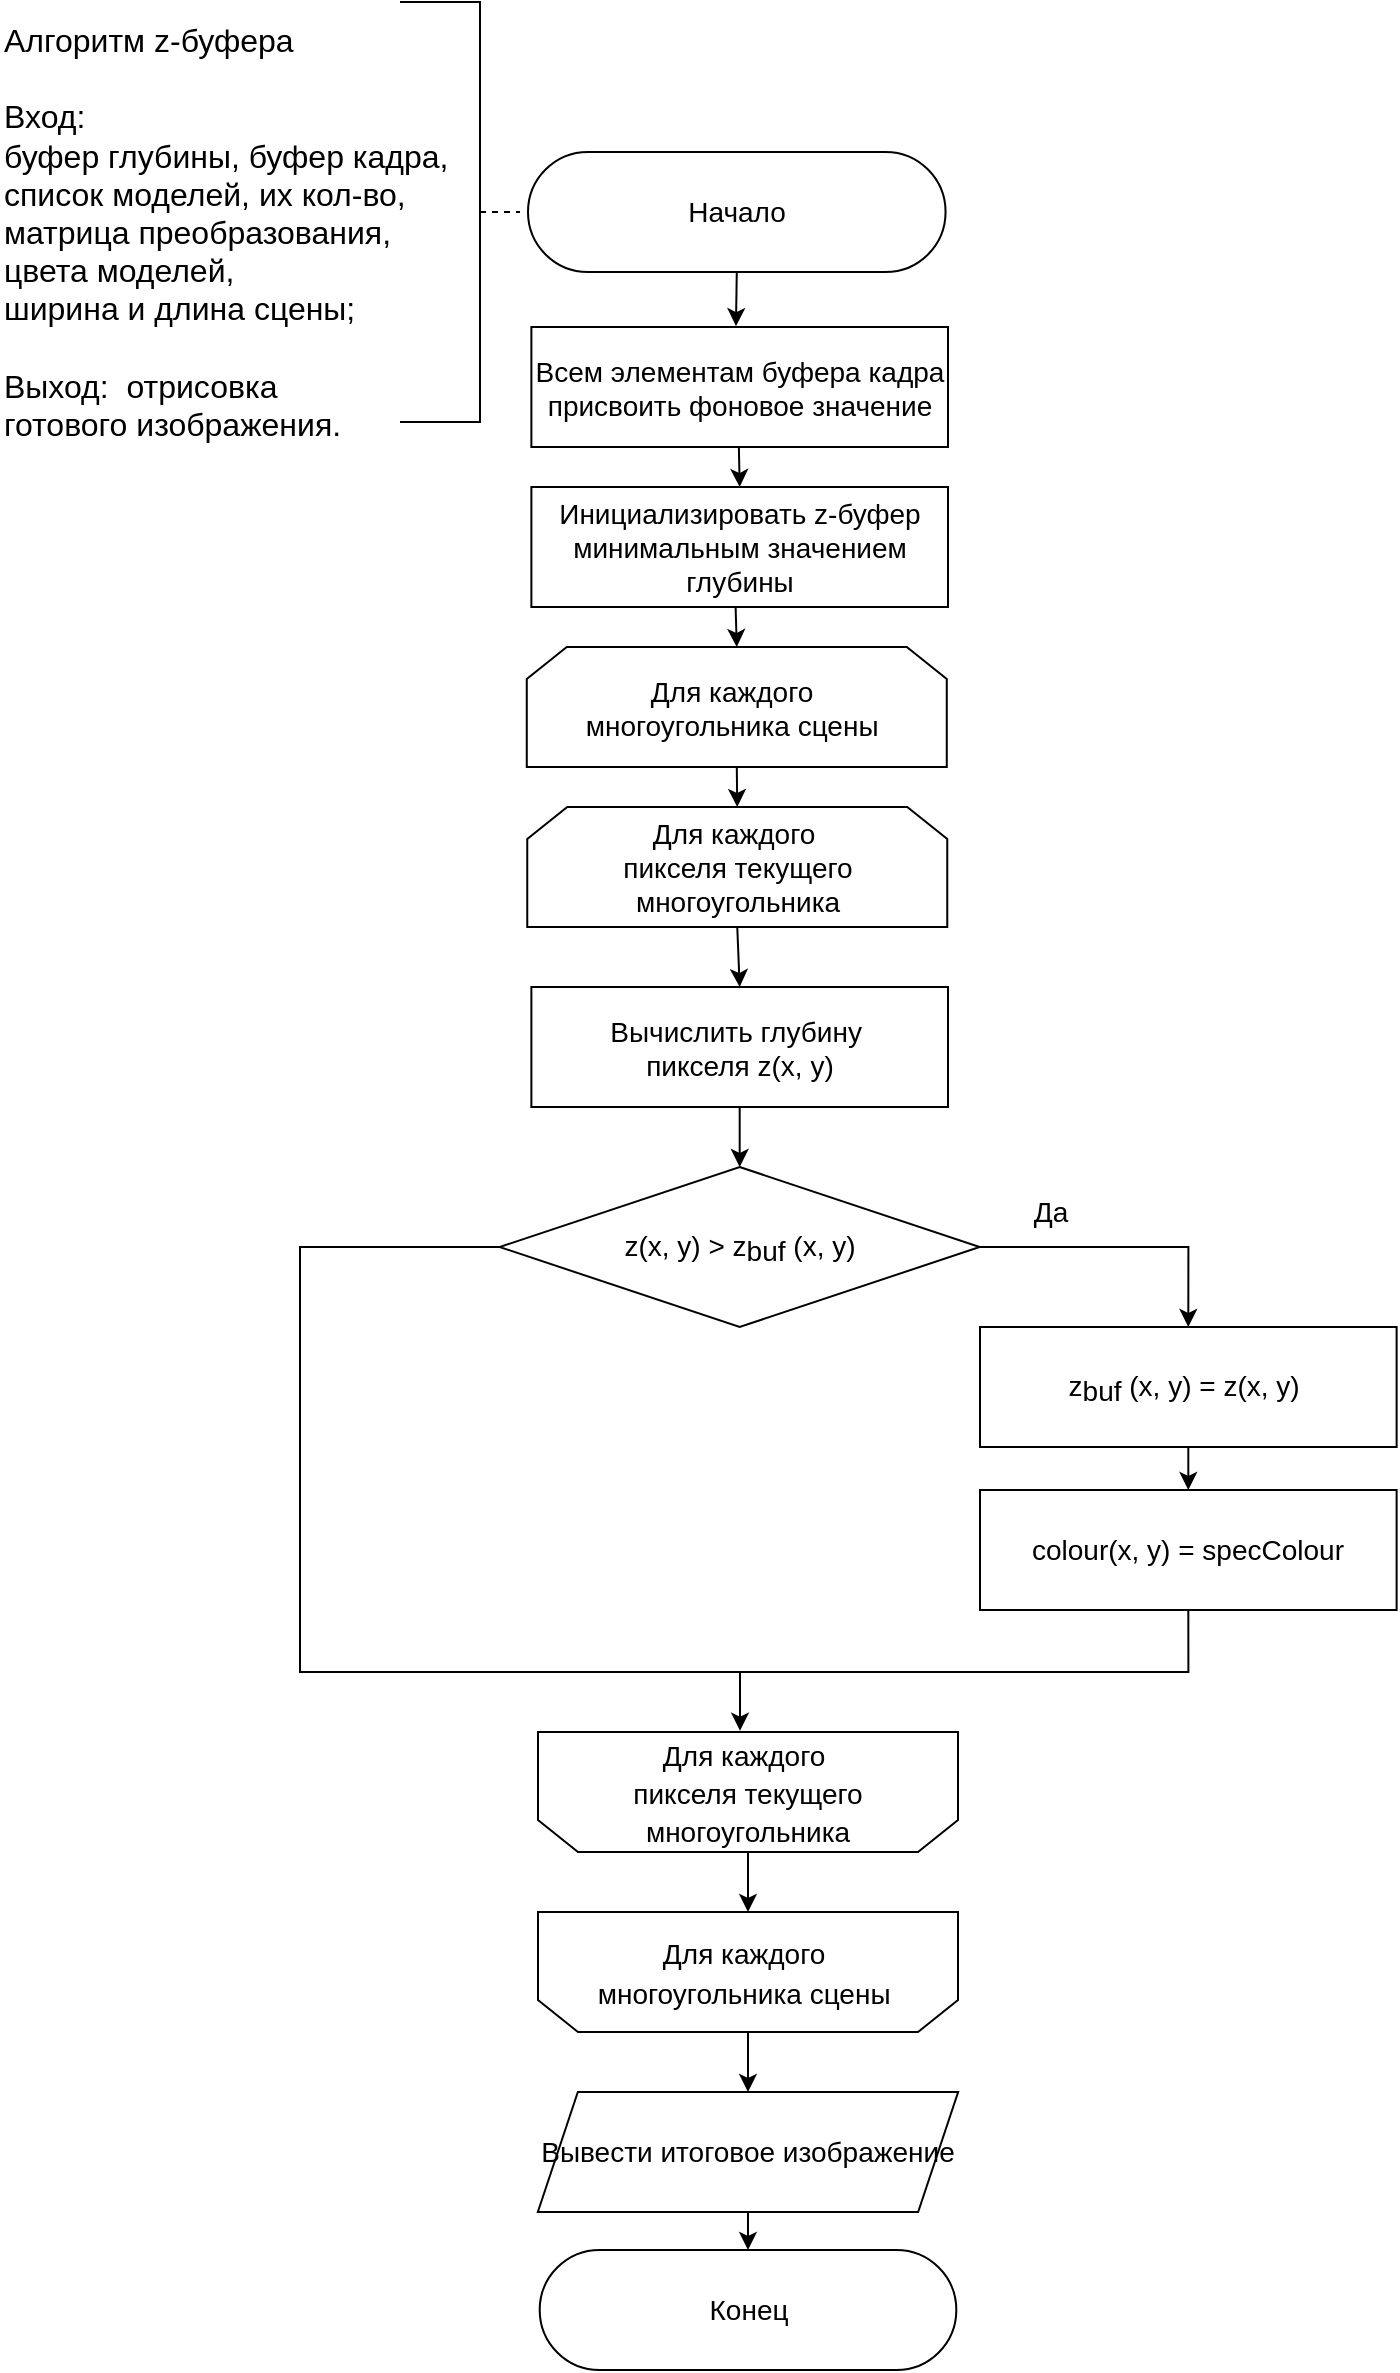 <mxfile>
    <diagram id="qzJ3ZuYmiQqz-6YlRLHa" name="Страница 1">
        <mxGraphModel dx="627" dy="2244" grid="1" gridSize="10" guides="1" tooltips="1" connect="1" arrows="1" fold="1" page="1" pageScale="1" pageWidth="827" pageHeight="1169" math="0" shadow="0">
            <root>
                <mxCell id="0"/>
                <mxCell id="1" parent="0"/>
                <mxCell id="2" style="edgeStyle=orthogonalEdgeStyle;rounded=0;orthogonalLoop=1;jettySize=auto;html=1;exitX=0.5;exitY=0.5;exitDx=0;exitDy=30;exitPerimeter=0;fontSize=16;entryX=0.491;entryY=-0.007;entryDx=0;entryDy=0;entryPerimeter=0;" parent="1" source="3" target="53" edge="1">
                    <mxGeometry relative="1" as="geometry">
                        <mxPoint x="439" y="155.5" as="targetPoint"/>
                    </mxGeometry>
                </mxCell>
                <mxCell id="3" value="&lt;font style=&quot;font-size: 14px&quot;&gt;Начало&lt;/font&gt;" style="html=1;dashed=0;whitespace=wrap;shape=mxgraph.dfd.start" parent="1" vertex="1">
                    <mxGeometry x="334" y="70" width="208.78" height="60" as="geometry"/>
                </mxCell>
                <mxCell id="60" style="edgeStyle=none;html=1;exitX=0.498;exitY=0.988;exitDx=0;exitDy=0;entryX=0.5;entryY=0;entryDx=0;entryDy=0;exitPerimeter=0;" parent="1" source="53" target="54" edge="1">
                    <mxGeometry relative="1" as="geometry"/>
                </mxCell>
                <mxCell id="53" value="&lt;font&gt;&lt;font style=&quot;font-size: 14px&quot;&gt;Всем элементам буфера кадра присвоить фоновое значение&lt;/font&gt;&lt;br&gt;&lt;/font&gt;" style="rounded=0;whiteSpace=wrap;html=1;shadow=0;glass=0;sketch=0;strokeWidth=1;gradientColor=none;" parent="1" vertex="1">
                    <mxGeometry x="335.69" y="157.5" width="208.31" height="60" as="geometry"/>
                </mxCell>
                <mxCell id="58" style="edgeStyle=none;html=1;exitX=0.49;exitY=0.976;exitDx=0;exitDy=0;entryX=0.5;entryY=0;entryDx=0;entryDy=0;exitPerimeter=0;" parent="1" source="54" target="56" edge="1">
                    <mxGeometry relative="1" as="geometry">
                        <mxPoint x="440.69" y="348.94" as="targetPoint"/>
                    </mxGeometry>
                </mxCell>
                <mxCell id="54" value="&lt;font style=&quot;font-size: 14px&quot;&gt;Инициализировать z-буфер минимальным значением &lt;br&gt;глубины&lt;/font&gt;&lt;br style=&quot;font-size: 14px&quot;&gt;&#9;" style="rounded=0;whiteSpace=wrap;html=1;shadow=0;glass=0;sketch=0;strokeWidth=1;gradientColor=none;" parent="1" vertex="1">
                    <mxGeometry x="335.69" y="237.5" width="208.31" height="60" as="geometry"/>
                </mxCell>
                <mxCell id="65" style="edgeStyle=none;html=1;exitX=0.5;exitY=1;exitDx=0;exitDy=0;entryX=0.5;entryY=0;entryDx=0;entryDy=0;fontFamily=Helvetica;fontSize=14;" parent="1" source="56" target="63" edge="1">
                    <mxGeometry relative="1" as="geometry"/>
                </mxCell>
                <mxCell id="56" value="&lt;font style=&quot;font-size: 14px&quot;&gt;&lt;font style=&quot;font-size: 14px&quot;&gt;Для каждого&amp;nbsp;&lt;br&gt;многоугольника сцены&amp;nbsp;&lt;br&gt;&lt;/font&gt;&lt;/font&gt;" style="shape=loopLimit;whiteSpace=wrap;html=1;strokeWidth=1;direction=east;" parent="1" vertex="1">
                    <mxGeometry x="333.39" y="317.5" width="210" height="60" as="geometry"/>
                </mxCell>
                <mxCell id="78" style="edgeStyle=orthogonalEdgeStyle;rounded=0;html=1;exitX=0.5;exitY=0;exitDx=0;exitDy=0;entryX=0.5;entryY=1;entryDx=0;entryDy=0;fontFamily=Helvetica;fontSize=14;" parent="1" source="57" target="67" edge="1">
                    <mxGeometry relative="1" as="geometry"/>
                </mxCell>
                <mxCell id="57" value="&lt;font style=&quot;font-size: 16px&quot;&gt;&lt;span style=&quot;font-size: 14px&quot;&gt;Для каждого&amp;nbsp;&lt;/span&gt;&lt;br style=&quot;font-size: 14px&quot;&gt;&lt;span style=&quot;font-size: 14px&quot;&gt;пикселя текущего многоугольника&lt;/span&gt;&lt;br&gt;&lt;/font&gt;" style="shape=loopLimit;whiteSpace=wrap;html=1;strokeWidth=1;direction=west;" parent="1" vertex="1">
                    <mxGeometry x="339.0" y="860" width="210" height="60" as="geometry"/>
                </mxCell>
                <mxCell id="66" style="edgeStyle=none;html=1;exitX=0.5;exitY=1;exitDx=0;exitDy=0;entryX=0.5;entryY=0;entryDx=0;entryDy=0;fontFamily=Helvetica;fontSize=14;" parent="1" source="63" target="64" edge="1">
                    <mxGeometry relative="1" as="geometry"/>
                </mxCell>
                <mxCell id="63" value="&lt;font style=&quot;font-size: 14px&quot;&gt;&lt;font style=&quot;font-size: 14px&quot;&gt;Для каждого&amp;nbsp;&lt;br&gt;пикселя текущего многоугольника&lt;br&gt;&lt;/font&gt;&lt;/font&gt;" style="shape=loopLimit;whiteSpace=wrap;html=1;strokeWidth=1;direction=east;" parent="1" vertex="1">
                    <mxGeometry x="333.63" y="397.5" width="210" height="60" as="geometry"/>
                </mxCell>
                <mxCell id="73" style="edgeStyle=none;html=1;exitX=0.5;exitY=1;exitDx=0;exitDy=0;entryX=0.5;entryY=0;entryDx=0;entryDy=0;entryPerimeter=0;fontFamily=Helvetica;fontSize=14;" parent="1" source="64" target="68" edge="1">
                    <mxGeometry relative="1" as="geometry"/>
                </mxCell>
                <mxCell id="64" value="&lt;span style=&quot;font-size: 14px&quot;&gt;Вы&lt;/span&gt;&lt;span style=&quot;font-size: 14px&quot;&gt;числить глубину&lt;/span&gt;&lt;span style=&quot;font-size: 14px&quot;&gt;&amp;nbsp;&lt;br&gt;пикселя&amp;nbsp;&lt;/span&gt;&lt;span style=&quot;font-size: 14px&quot;&gt;z&lt;/span&gt;&lt;span style=&quot;font-size: 14px&quot;&gt;(&lt;/span&gt;&lt;span style=&quot;font-size: 14px&quot;&gt;x, y&lt;/span&gt;&lt;span style=&quot;font-size: 14px&quot;&gt;)&lt;br&gt;&lt;/span&gt;" style="rounded=0;whiteSpace=wrap;html=1;shadow=0;glass=0;sketch=0;strokeWidth=1;gradientColor=none;" parent="1" vertex="1">
                    <mxGeometry x="335.69" y="487.5" width="208.31" height="60" as="geometry"/>
                </mxCell>
                <mxCell id="79" style="edgeStyle=orthogonalEdgeStyle;rounded=0;html=1;exitX=0.5;exitY=0;exitDx=0;exitDy=0;entryX=0.5;entryY=0;entryDx=0;entryDy=0;fontFamily=Helvetica;fontSize=14;" parent="1" source="67" target="87" edge="1">
                    <mxGeometry relative="1" as="geometry">
                        <mxPoint x="443.155" y="1040" as="targetPoint"/>
                    </mxGeometry>
                </mxCell>
                <mxCell id="67" value="&lt;font style=&quot;font-size: 16px&quot;&gt;&lt;span style=&quot;font-size: 14px&quot;&gt;Для каждого&amp;nbsp;&lt;/span&gt;&lt;br style=&quot;font-size: 14px&quot;&gt;&lt;span style=&quot;font-size: 14px&quot;&gt;многоугольника сцены&amp;nbsp;&lt;/span&gt;&lt;br&gt;&lt;/font&gt;" style="shape=loopLimit;whiteSpace=wrap;html=1;strokeWidth=1;direction=west;" parent="1" vertex="1">
                    <mxGeometry x="339.0" y="950" width="210" height="60" as="geometry"/>
                </mxCell>
                <mxCell id="75" style="edgeStyle=orthogonalEdgeStyle;html=1;exitX=1;exitY=0.5;exitDx=0;exitDy=0;exitPerimeter=0;entryX=0.5;entryY=0;entryDx=0;entryDy=0;fontFamily=Helvetica;fontSize=14;rounded=0;" parent="1" source="68" target="69" edge="1">
                    <mxGeometry relative="1" as="geometry"/>
                </mxCell>
                <mxCell id="81" style="edgeStyle=orthogonalEdgeStyle;rounded=0;html=1;exitX=0;exitY=0.5;exitDx=0;exitDy=0;exitPerimeter=0;fontFamily=Helvetica;fontSize=14;endArrow=none;endFill=0;" parent="1" source="68" edge="1">
                    <mxGeometry relative="1" as="geometry">
                        <mxPoint x="440" y="830" as="targetPoint"/>
                        <Array as="points">
                            <mxPoint x="220" y="618"/>
                            <mxPoint x="220" y="830"/>
                        </Array>
                    </mxGeometry>
                </mxCell>
                <mxCell id="68" value="&lt;font style=&quot;font-size: 14px&quot;&gt;z(x, y) &amp;gt; z&lt;span style=&quot;vertical-align: -2pt&quot;&gt;buf &lt;/span&gt;(x, y)&lt;/font&gt;" style="strokeWidth=1;html=1;shape=mxgraph.flowchart.decision;whiteSpace=wrap;rounded=1;shadow=0;glass=0;sketch=0;gradientColor=none;" parent="1" vertex="1">
                    <mxGeometry x="319.85" y="577.5" width="240" height="80" as="geometry"/>
                </mxCell>
                <mxCell id="76" style="edgeStyle=orthogonalEdgeStyle;rounded=0;html=1;exitX=0.5;exitY=1;exitDx=0;exitDy=0;entryX=0.5;entryY=0;entryDx=0;entryDy=0;fontFamily=Helvetica;fontSize=14;" parent="1" source="69" target="70" edge="1">
                    <mxGeometry relative="1" as="geometry"/>
                </mxCell>
                <mxCell id="69" value="&lt;font style=&quot;font-size: 14px&quot;&gt;z&lt;span style=&quot;vertical-align: -2pt&quot;&gt;buf &lt;/span&gt;(x, y) = z(x, y)&amp;nbsp;&lt;/font&gt;" style="rounded=0;whiteSpace=wrap;html=1;shadow=0;glass=0;sketch=0;strokeWidth=1;gradientColor=none;" parent="1" vertex="1">
                    <mxGeometry x="560" y="657.5" width="208.31" height="60" as="geometry"/>
                </mxCell>
                <mxCell id="77" style="edgeStyle=orthogonalEdgeStyle;rounded=0;html=1;exitX=0.5;exitY=1;exitDx=0;exitDy=0;fontFamily=Helvetica;fontSize=14;entryX=0.519;entryY=1.011;entryDx=0;entryDy=0;entryPerimeter=0;" parent="1" source="70" target="57" edge="1">
                    <mxGeometry relative="1" as="geometry">
                        <mxPoint x="441" y="860" as="targetPoint"/>
                        <Array as="points">
                            <mxPoint x="664" y="830"/>
                            <mxPoint x="440" y="830"/>
                        </Array>
                    </mxGeometry>
                </mxCell>
                <mxCell id="70" value="&lt;font style=&quot;font-size: 14px&quot;&gt;colour(x, y) = specColour&lt;/font&gt;" style="rounded=0;whiteSpace=wrap;html=1;shadow=0;glass=0;sketch=0;strokeWidth=1;gradientColor=none;" parent="1" vertex="1">
                    <mxGeometry x="560" y="739" width="208.31" height="60" as="geometry"/>
                </mxCell>
                <mxCell id="80" style="edgeStyle=orthogonalEdgeStyle;rounded=0;html=1;exitX=0.5;exitY=1;exitDx=0;exitDy=0;entryX=0.5;entryY=0.5;entryDx=0;entryDy=-30.0;entryPerimeter=0;fontFamily=Helvetica;fontSize=14;" parent="1" source="87" target="72" edge="1">
                    <mxGeometry relative="1" as="geometry">
                        <mxPoint x="443.155" y="1100" as="sourcePoint"/>
                    </mxGeometry>
                </mxCell>
                <mxCell id="72" value="&lt;font style=&quot;font-size: 14px&quot;&gt;Конец&lt;/font&gt;" style="html=1;dashed=0;whitespace=wrap;shape=mxgraph.dfd.start" parent="1" vertex="1">
                    <mxGeometry x="339.85" y="1119" width="208.31" height="60" as="geometry"/>
                </mxCell>
                <mxCell id="82" style="edgeStyle=orthogonalEdgeStyle;rounded=0;orthogonalLoop=1;jettySize=auto;html=1;exitX=0;exitY=0.5;exitDx=0;exitDy=0;exitPerimeter=0;dashed=1;endArrow=none;endFill=0;" parent="1" source="83" edge="1">
                    <mxGeometry relative="1" as="geometry">
                        <mxPoint x="330" y="100" as="targetPoint"/>
                    </mxGeometry>
                </mxCell>
                <mxCell id="83" value="" style="strokeWidth=1;html=1;shape=mxgraph.flowchart.annotation_1;align=left;pointerEvents=1;direction=west;" parent="1" vertex="1">
                    <mxGeometry x="270" y="-5" width="40" height="210" as="geometry"/>
                </mxCell>
                <mxCell id="84" value="&lt;div&gt;&lt;span style=&quot;font-size: 16px&quot;&gt;Алгоритм z-буфера&lt;/span&gt;&lt;/div&gt;&lt;div&gt;&lt;span style=&quot;font-size: 16px&quot;&gt;&lt;br&gt;&lt;/span&gt;&lt;/div&gt;&lt;span style=&quot;font-size: 16px&quot;&gt;Вход: &lt;br&gt;буфер глубины, буфер кадра,&lt;br&gt;список моделей,&amp;nbsp;&lt;/span&gt;&lt;span style=&quot;font-size: 16px&quot;&gt;их кол-во,&lt;br&gt;матрица преобразования, &lt;br&gt;цвета моделей,&lt;/span&gt;&lt;br&gt;&lt;div&gt;&lt;span style=&quot;font-size: 16px&quot;&gt;ширина и длина сцены;&lt;/span&gt;&lt;/div&gt;&lt;div&gt;&lt;span style=&quot;font-size: 16px&quot;&gt;&lt;br&gt;&lt;/span&gt;&lt;/div&gt;&lt;div&gt;&lt;span style=&quot;font-size: 16px&quot;&gt;Выход:&amp;nbsp; отрисовка&amp;nbsp;&lt;/span&gt;&lt;/div&gt;&lt;div&gt;&lt;span style=&quot;font-size: 16px&quot;&gt;готового&amp;nbsp;&lt;/span&gt;&lt;span style=&quot;font-size: 16px&quot;&gt;изображения.&amp;nbsp;&lt;/span&gt;&lt;/div&gt;" style="text;html=1;align=left;verticalAlign=middle;resizable=0;points=[];autosize=1;strokeColor=none;fillColor=none;" parent="1" vertex="1">
                    <mxGeometry x="70" y="30" width="240" height="160" as="geometry"/>
                </mxCell>
                <mxCell id="86" value="Да" style="text;html=1;align=center;verticalAlign=middle;resizable=0;points=[];autosize=1;strokeColor=none;fillColor=none;fontSize=14;fontFamily=Helvetica;" parent="1" vertex="1">
                    <mxGeometry x="580" y="590" width="30" height="20" as="geometry"/>
                </mxCell>
                <mxCell id="87" value="&lt;span style=&quot;font-family: &amp;#34;helvetica&amp;#34; ; font-size: 14px ; font-style: normal ; font-weight: 400 ; letter-spacing: normal ; text-align: center ; text-indent: 0px ; text-transform: none ; word-spacing: 0px ; display: inline ; float: none&quot;&gt;&lt;font color=&quot;#000000&quot;&gt;Вывести итоговое изображение&lt;/font&gt;&lt;/span&gt;" style="shape=parallelogram;perimeter=parallelogramPerimeter;whiteSpace=wrap;html=1;fixedSize=1;" parent="1" vertex="1">
                    <mxGeometry x="338.92" y="1040" width="210.15" height="60" as="geometry"/>
                </mxCell>
            </root>
        </mxGraphModel>
    </diagram>
</mxfile>